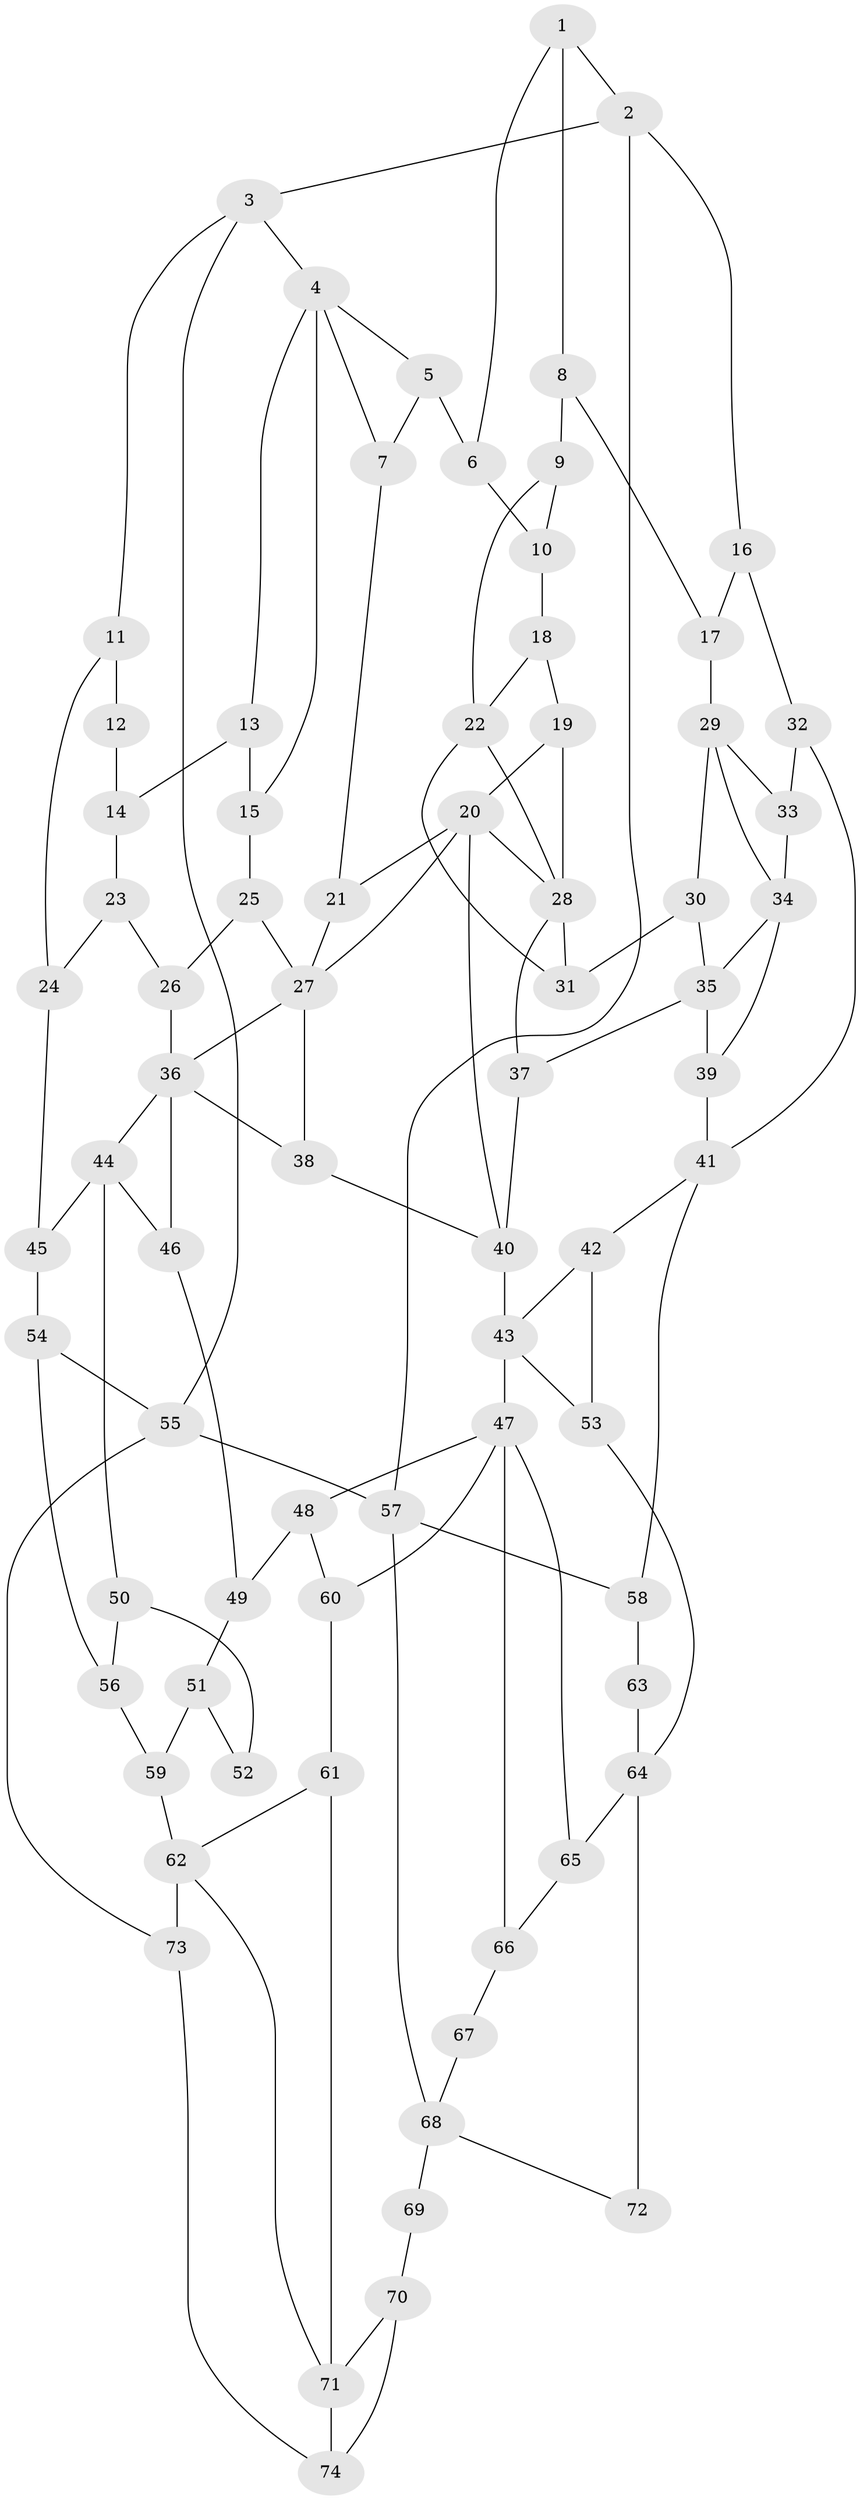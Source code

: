 // original degree distribution, {3: 0.02702702702702703, 4: 0.1891891891891892, 5: 0.581081081081081, 6: 0.20270270270270271}
// Generated by graph-tools (version 1.1) at 2025/38/03/09/25 02:38:54]
// undirected, 74 vertices, 122 edges
graph export_dot {
graph [start="1"]
  node [color=gray90,style=filled];
  1;
  2;
  3;
  4;
  5;
  6;
  7;
  8;
  9;
  10;
  11;
  12;
  13;
  14;
  15;
  16;
  17;
  18;
  19;
  20;
  21;
  22;
  23;
  24;
  25;
  26;
  27;
  28;
  29;
  30;
  31;
  32;
  33;
  34;
  35;
  36;
  37;
  38;
  39;
  40;
  41;
  42;
  43;
  44;
  45;
  46;
  47;
  48;
  49;
  50;
  51;
  52;
  53;
  54;
  55;
  56;
  57;
  58;
  59;
  60;
  61;
  62;
  63;
  64;
  65;
  66;
  67;
  68;
  69;
  70;
  71;
  72;
  73;
  74;
  1 -- 2 [weight=1.0];
  1 -- 6 [weight=1.0];
  1 -- 8 [weight=2.0];
  2 -- 3 [weight=1.0];
  2 -- 16 [weight=1.0];
  2 -- 57 [weight=1.0];
  3 -- 4 [weight=1.0];
  3 -- 11 [weight=1.0];
  3 -- 55 [weight=1.0];
  4 -- 5 [weight=1.0];
  4 -- 7 [weight=1.0];
  4 -- 13 [weight=1.0];
  4 -- 15 [weight=1.0];
  5 -- 6 [weight=1.0];
  5 -- 7 [weight=1.0];
  6 -- 10 [weight=1.0];
  7 -- 21 [weight=1.0];
  8 -- 9 [weight=2.0];
  8 -- 17 [weight=2.0];
  9 -- 10 [weight=1.0];
  9 -- 22 [weight=2.0];
  10 -- 18 [weight=1.0];
  11 -- 12 [weight=1.0];
  11 -- 24 [weight=1.0];
  12 -- 14 [weight=1.0];
  13 -- 14 [weight=1.0];
  13 -- 15 [weight=1.0];
  14 -- 23 [weight=1.0];
  15 -- 25 [weight=1.0];
  16 -- 17 [weight=1.0];
  16 -- 32 [weight=1.0];
  17 -- 29 [weight=2.0];
  18 -- 19 [weight=1.0];
  18 -- 22 [weight=2.0];
  19 -- 20 [weight=1.0];
  19 -- 28 [weight=1.0];
  20 -- 21 [weight=1.0];
  20 -- 27 [weight=1.0];
  20 -- 28 [weight=1.0];
  20 -- 40 [weight=1.0];
  21 -- 27 [weight=1.0];
  22 -- 28 [weight=1.0];
  22 -- 31 [weight=1.0];
  23 -- 24 [weight=1.0];
  23 -- 26 [weight=1.0];
  24 -- 45 [weight=1.0];
  25 -- 26 [weight=1.0];
  25 -- 27 [weight=2.0];
  26 -- 36 [weight=1.0];
  27 -- 36 [weight=1.0];
  27 -- 38 [weight=1.0];
  28 -- 31 [weight=1.0];
  28 -- 37 [weight=1.0];
  29 -- 30 [weight=1.0];
  29 -- 33 [weight=2.0];
  29 -- 34 [weight=1.0];
  30 -- 31 [weight=1.0];
  30 -- 35 [weight=1.0];
  32 -- 33 [weight=1.0];
  32 -- 41 [weight=1.0];
  33 -- 34 [weight=1.0];
  34 -- 35 [weight=1.0];
  34 -- 39 [weight=2.0];
  35 -- 37 [weight=1.0];
  35 -- 39 [weight=2.0];
  36 -- 38 [weight=1.0];
  36 -- 44 [weight=1.0];
  36 -- 46 [weight=1.0];
  37 -- 40 [weight=1.0];
  38 -- 40 [weight=1.0];
  39 -- 41 [weight=2.0];
  40 -- 43 [weight=2.0];
  41 -- 42 [weight=1.0];
  41 -- 58 [weight=1.0];
  42 -- 43 [weight=1.0];
  42 -- 53 [weight=1.0];
  43 -- 47 [weight=2.0];
  43 -- 53 [weight=1.0];
  44 -- 45 [weight=1.0];
  44 -- 46 [weight=2.0];
  44 -- 50 [weight=2.0];
  45 -- 54 [weight=1.0];
  46 -- 49 [weight=1.0];
  47 -- 48 [weight=1.0];
  47 -- 60 [weight=1.0];
  47 -- 65 [weight=1.0];
  47 -- 66 [weight=1.0];
  48 -- 49 [weight=1.0];
  48 -- 60 [weight=1.0];
  49 -- 51 [weight=1.0];
  50 -- 52 [weight=2.0];
  50 -- 56 [weight=2.0];
  51 -- 52 [weight=1.0];
  51 -- 59 [weight=1.0];
  53 -- 64 [weight=1.0];
  54 -- 55 [weight=1.0];
  54 -- 56 [weight=1.0];
  55 -- 57 [weight=1.0];
  55 -- 73 [weight=1.0];
  56 -- 59 [weight=2.0];
  57 -- 58 [weight=1.0];
  57 -- 68 [weight=1.0];
  58 -- 63 [weight=1.0];
  59 -- 62 [weight=2.0];
  60 -- 61 [weight=1.0];
  61 -- 62 [weight=1.0];
  61 -- 71 [weight=1.0];
  62 -- 71 [weight=1.0];
  62 -- 73 [weight=1.0];
  63 -- 64 [weight=2.0];
  64 -- 65 [weight=1.0];
  64 -- 72 [weight=2.0];
  65 -- 66 [weight=1.0];
  66 -- 67 [weight=1.0];
  67 -- 68 [weight=2.0];
  68 -- 69 [weight=2.0];
  68 -- 72 [weight=1.0];
  69 -- 70 [weight=2.0];
  70 -- 71 [weight=3.0];
  70 -- 74 [weight=1.0];
  71 -- 74 [weight=1.0];
  73 -- 74 [weight=1.0];
}
